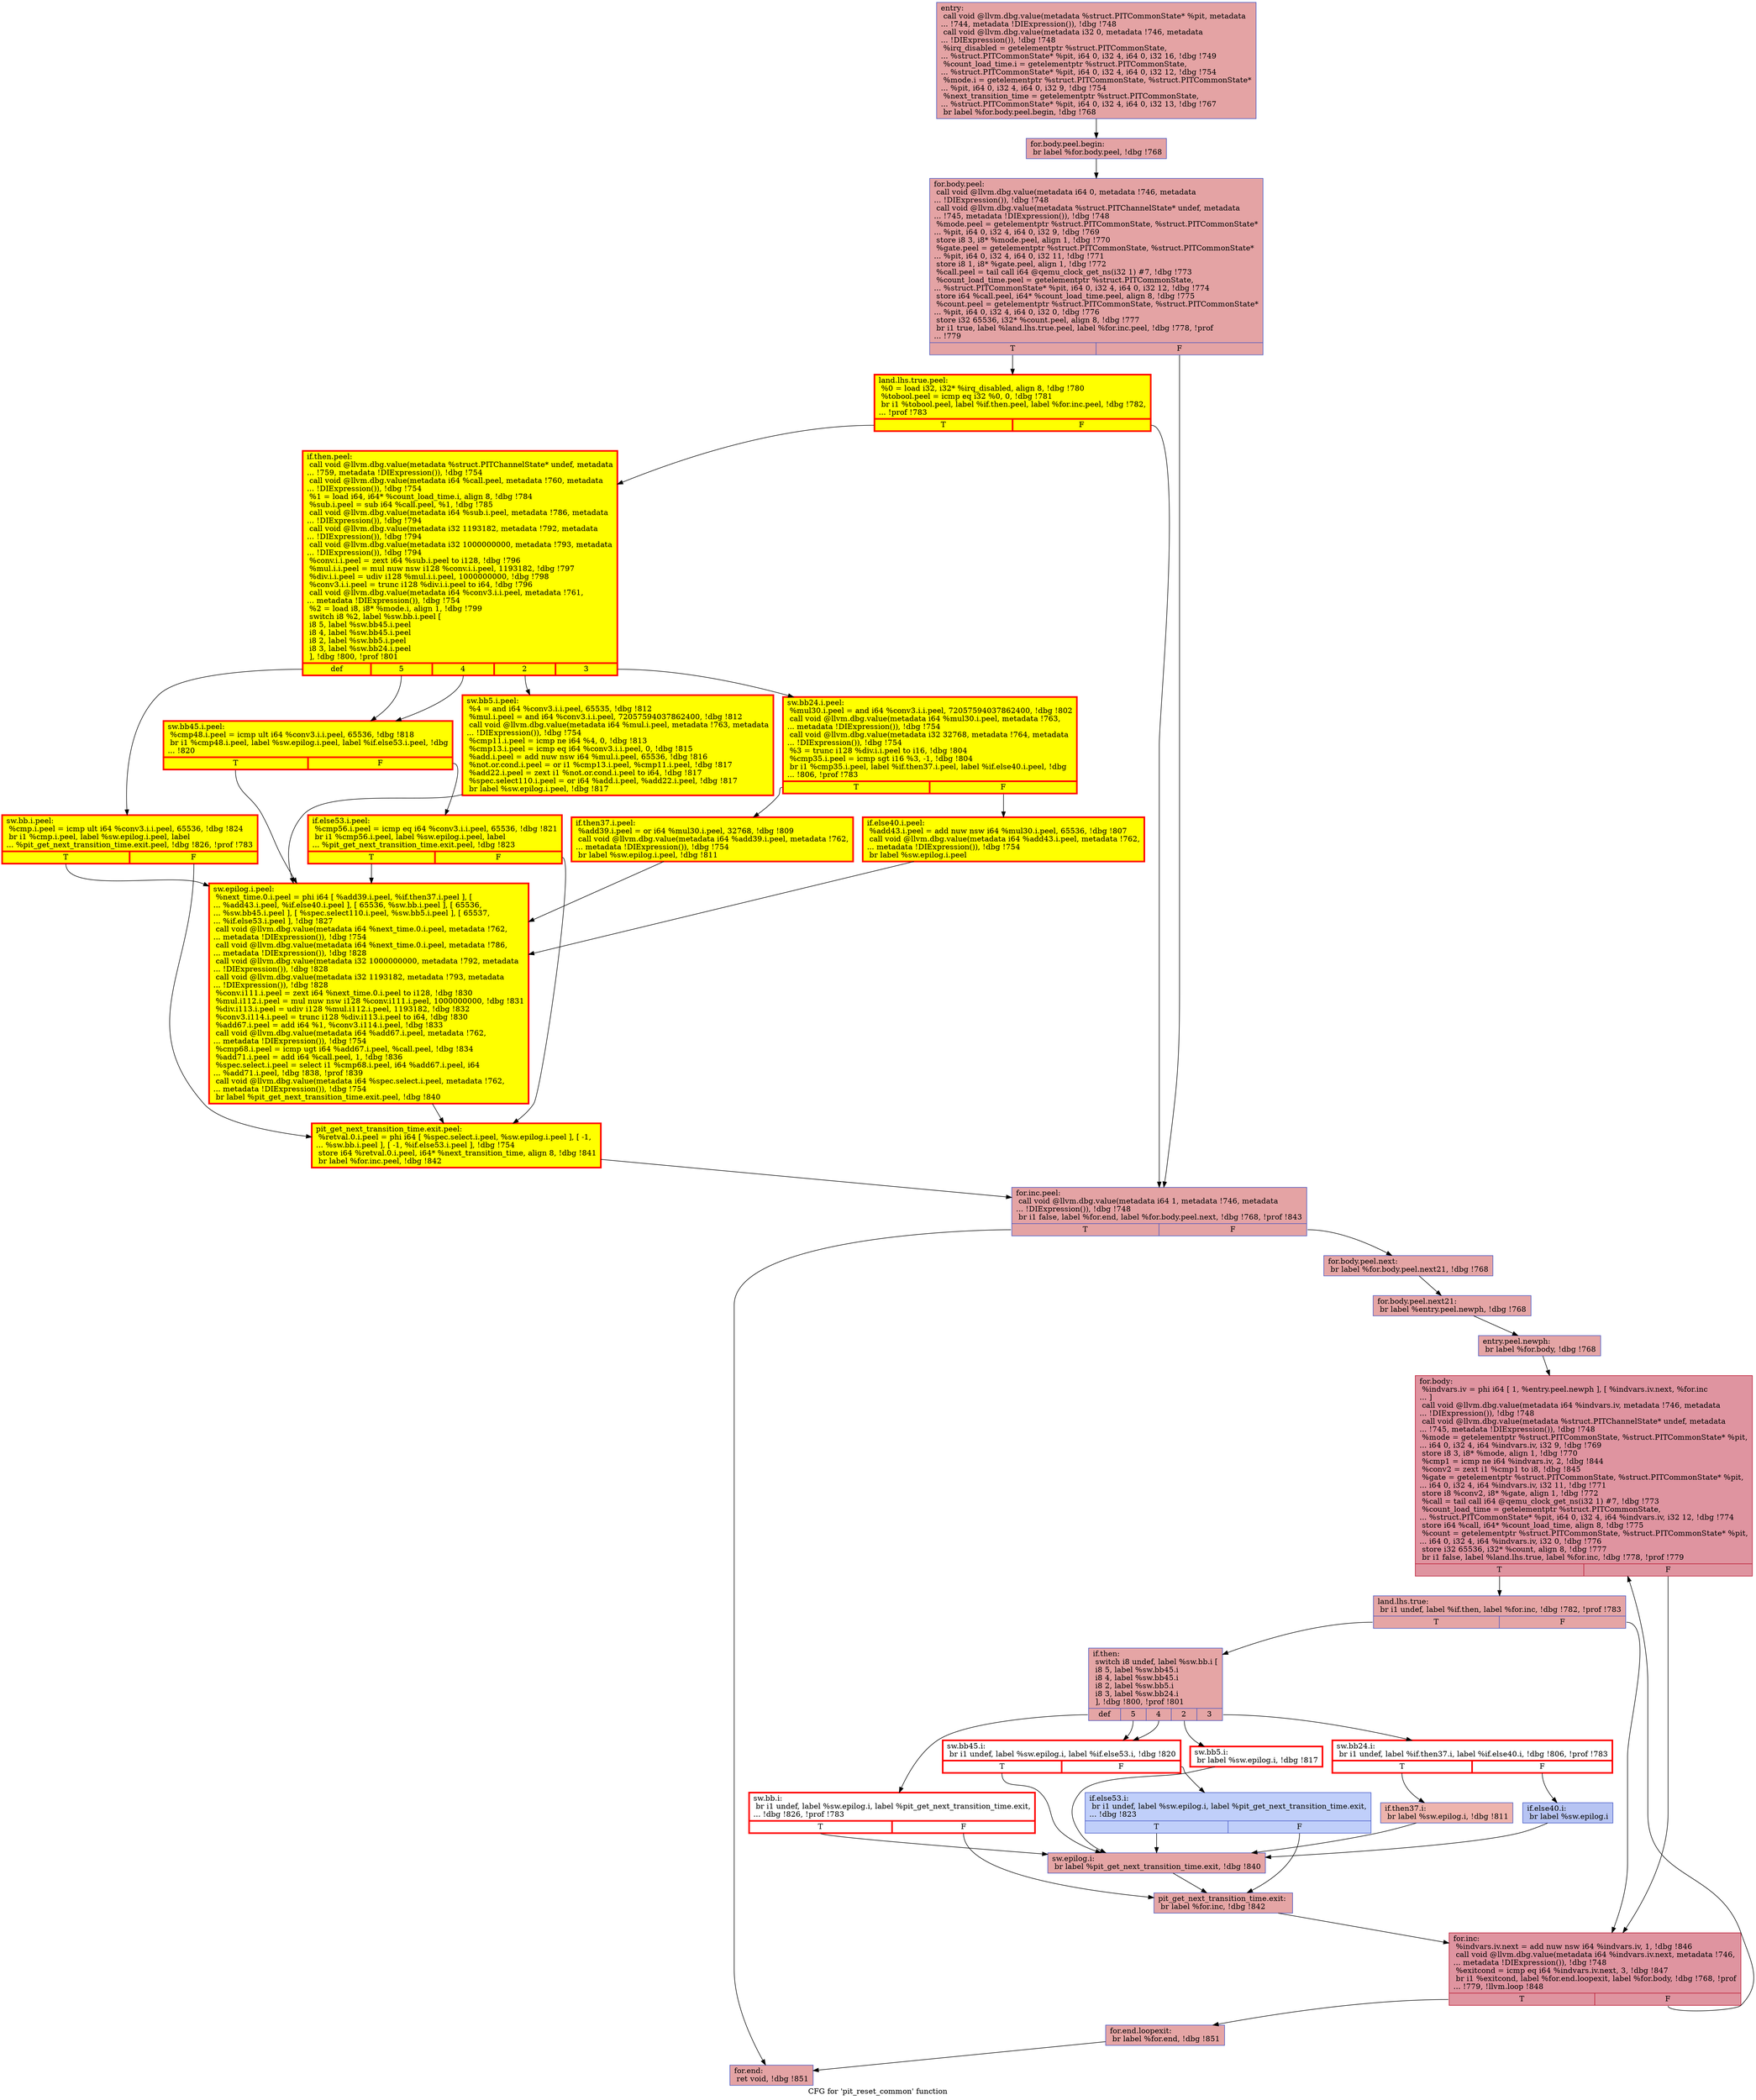 digraph "CFG for 'pit_reset_common' function" {
	label="CFG for 'pit_reset_common' function";

	Node0x558c3082c8d0 [shape=record,color="#3d50c3ff", style=filled, fillcolor="#c32e3170",label="{entry:\l  call void @llvm.dbg.value(metadata %struct.PITCommonState* %pit, metadata\l... !744, metadata !DIExpression()), !dbg !748\l  call void @llvm.dbg.value(metadata i32 0, metadata !746, metadata\l... !DIExpression()), !dbg !748\l  %irq_disabled = getelementptr %struct.PITCommonState,\l... %struct.PITCommonState* %pit, i64 0, i32 4, i64 0, i32 16, !dbg !749\l  %count_load_time.i = getelementptr %struct.PITCommonState,\l... %struct.PITCommonState* %pit, i64 0, i32 4, i64 0, i32 12, !dbg !754\l  %mode.i = getelementptr %struct.PITCommonState, %struct.PITCommonState*\l... %pit, i64 0, i32 4, i64 0, i32 9, !dbg !754\l  %next_transition_time = getelementptr %struct.PITCommonState,\l... %struct.PITCommonState* %pit, i64 0, i32 4, i64 0, i32 13, !dbg !767\l  br label %for.body.peel.begin, !dbg !768\l}"];
	Node0x558c3082c8d0 -> Node0x558c30992470;
	Node0x558c30992470 [shape=record,color="#3d50c3ff", style=filled, fillcolor="#c32e3170",label="{for.body.peel.begin:                              \l  br label %for.body.peel, !dbg !768\l}"];
	Node0x558c30992470 -> Node0x558c30994920;
	Node0x558c30994920 [shape=record,color="#3d50c3ff", style=filled, fillcolor="#c32e3170",label="{for.body.peel:                                    \l  call void @llvm.dbg.value(metadata i64 0, metadata !746, metadata\l... !DIExpression()), !dbg !748\l  call void @llvm.dbg.value(metadata %struct.PITChannelState* undef, metadata\l... !745, metadata !DIExpression()), !dbg !748\l  %mode.peel = getelementptr %struct.PITCommonState, %struct.PITCommonState*\l... %pit, i64 0, i32 4, i64 0, i32 9, !dbg !769\l  store i8 3, i8* %mode.peel, align 1, !dbg !770\l  %gate.peel = getelementptr %struct.PITCommonState, %struct.PITCommonState*\l... %pit, i64 0, i32 4, i64 0, i32 11, !dbg !771\l  store i8 1, i8* %gate.peel, align 1, !dbg !772\l  %call.peel = tail call i64 @qemu_clock_get_ns(i32 1) #7, !dbg !773\l  %count_load_time.peel = getelementptr %struct.PITCommonState,\l... %struct.PITCommonState* %pit, i64 0, i32 4, i64 0, i32 12, !dbg !774\l  store i64 %call.peel, i64* %count_load_time.peel, align 8, !dbg !775\l  %count.peel = getelementptr %struct.PITCommonState, %struct.PITCommonState*\l... %pit, i64 0, i32 4, i64 0, i32 0, !dbg !776\l  store i32 65536, i32* %count.peel, align 8, !dbg !777\l  br i1 true, label %land.lhs.true.peel, label %for.inc.peel, !dbg !778, !prof\l... !779\l|{<s0>T|<s1>F}}"];
	Node0x558c30994920:s0 -> Node0x558c30999f10;
	Node0x558c30994920:s1 -> Node0x558c309a61c0;
	Node0x558c30999f10 [shape=record,penwidth=3.0, style="filled", color="red", fillcolor="yellow",label="{land.lhs.true.peel:                               \l  %0 = load i32, i32* %irq_disabled, align 8, !dbg !780\l  %tobool.peel = icmp eq i32 %0, 0, !dbg !781\l  br i1 %tobool.peel, label %if.then.peel, label %for.inc.peel, !dbg !782,\l... !prof !783\l|{<s0>T|<s1>F}}"];
	Node0x558c30999f10:s0 -> Node0x558c3099a0c0;
	Node0x558c30999f10:s1 -> Node0x558c309a61c0;
	Node0x558c3099a0c0 [shape=record,penwidth=3.0, style="filled", color="red", fillcolor="yellow",label="{if.then.peel:                                     \l  call void @llvm.dbg.value(metadata %struct.PITChannelState* undef, metadata\l... !759, metadata !DIExpression()), !dbg !754\l  call void @llvm.dbg.value(metadata i64 %call.peel, metadata !760, metadata\l... !DIExpression()), !dbg !754\l  %1 = load i64, i64* %count_load_time.i, align 8, !dbg !784\l  %sub.i.peel = sub i64 %call.peel, %1, !dbg !785\l  call void @llvm.dbg.value(metadata i64 %sub.i.peel, metadata !786, metadata\l... !DIExpression()), !dbg !794\l  call void @llvm.dbg.value(metadata i32 1193182, metadata !792, metadata\l... !DIExpression()), !dbg !794\l  call void @llvm.dbg.value(metadata i32 1000000000, metadata !793, metadata\l... !DIExpression()), !dbg !794\l  %conv.i.i.peel = zext i64 %sub.i.peel to i128, !dbg !796\l  %mul.i.i.peel = mul nuw nsw i128 %conv.i.i.peel, 1193182, !dbg !797\l  %div.i.i.peel = udiv i128 %mul.i.i.peel, 1000000000, !dbg !798\l  %conv3.i.i.peel = trunc i128 %div.i.i.peel to i64, !dbg !796\l  call void @llvm.dbg.value(metadata i64 %conv3.i.i.peel, metadata !761,\l... metadata !DIExpression()), !dbg !754\l  %2 = load i8, i8* %mode.i, align 1, !dbg !799\l  switch i8 %2, label %sw.bb.i.peel [\l    i8 5, label %sw.bb45.i.peel\l    i8 4, label %sw.bb45.i.peel\l    i8 2, label %sw.bb5.i.peel\l    i8 3, label %sw.bb24.i.peel\l  ], !dbg !800, !prof !801\l|{<s0>def|<s1>5|<s2>4|<s3>2|<s4>3}}"];
	Node0x558c3099a0c0:s0 -> Node0x558c309733b0;
	Node0x558c3099a0c0:s1 -> Node0x558c30972ff0;
	Node0x558c3099a0c0:s2 -> Node0x558c30972ff0;
	Node0x558c3099a0c0:s3 -> Node0x558c309a3f30;
	Node0x558c3099a0c0:s4 -> Node0x558c309a3560;
	Node0x558c309a3560 [shape=record,penwidth=3.0, style="filled", color="red", fillcolor="yellow",label="{sw.bb24.i.peel:                                   \l  %mul30.i.peel = and i64 %conv3.i.i.peel, 72057594037862400, !dbg !802\l  call void @llvm.dbg.value(metadata i64 %mul30.i.peel, metadata !763,\l... metadata !DIExpression()), !dbg !754\l  call void @llvm.dbg.value(metadata i32 32768, metadata !764, metadata\l... !DIExpression()), !dbg !754\l  %3 = trunc i128 %div.i.i.peel to i16, !dbg !804\l  %cmp35.i.peel = icmp sgt i16 %3, -1, !dbg !804\l  br i1 %cmp35.i.peel, label %if.then37.i.peel, label %if.else40.i.peel, !dbg\l... !806, !prof !783\l|{<s0>T|<s1>F}}"];
	Node0x558c309a3560:s0 -> Node0x558c309a3c60;
	Node0x558c309a3560:s1 -> Node0x558c309a3990;
	Node0x558c309a3990 [shape=record,penwidth=3.0, style="filled", color="red", fillcolor="yellow",label="{if.else40.i.peel:                                 \l  %add43.i.peel = add nuw nsw i64 %mul30.i.peel, 65536, !dbg !807\l  call void @llvm.dbg.value(metadata i64 %add43.i.peel, metadata !762,\l... metadata !DIExpression()), !dbg !754\l  br label %sw.epilog.i.peel\l}"];
	Node0x558c309a3990 -> Node0x558c309a5260;
	Node0x558c309a3c60 [shape=record,penwidth=3.0, style="filled", color="red", fillcolor="yellow",label="{if.then37.i.peel:                                 \l  %add39.i.peel = or i64 %mul30.i.peel, 32768, !dbg !809\l  call void @llvm.dbg.value(metadata i64 %add39.i.peel, metadata !762,\l... metadata !DIExpression()), !dbg !754\l  br label %sw.epilog.i.peel, !dbg !811\l}"];
	Node0x558c309a3c60 -> Node0x558c309a5260;
	Node0x558c309a3f30 [shape=record,penwidth=3.0, style="filled", color="red", fillcolor="yellow",label="{sw.bb5.i.peel:                                    \l  %4 = and i64 %conv3.i.i.peel, 65535, !dbg !812\l  %mul.i.peel = and i64 %conv3.i.i.peel, 72057594037862400, !dbg !812\l  call void @llvm.dbg.value(metadata i64 %mul.i.peel, metadata !763, metadata\l... !DIExpression()), !dbg !754\l  %cmp11.i.peel = icmp ne i64 %4, 0, !dbg !813\l  %cmp13.i.peel = icmp eq i64 %conv3.i.i.peel, 0, !dbg !815\l  %add.i.peel = add nuw nsw i64 %mul.i.peel, 65536, !dbg !816\l  %not.or.cond.i.peel = or i1 %cmp13.i.peel, %cmp11.i.peel, !dbg !817\l  %add22.i.peel = zext i1 %not.or.cond.i.peel to i64, !dbg !817\l  %spec.select110.i.peel = or i64 %add.i.peel, %add22.i.peel, !dbg !817\l  br label %sw.epilog.i.peel, !dbg !817\l}"];
	Node0x558c309a3f30 -> Node0x558c309a5260;
	Node0x558c30972ff0 [shape=record,penwidth=3.0, style="filled", color="red", fillcolor="yellow",label="{sw.bb45.i.peel:                                   \l  %cmp48.i.peel = icmp ult i64 %conv3.i.i.peel, 65536, !dbg !818\l  br i1 %cmp48.i.peel, label %sw.epilog.i.peel, label %if.else53.i.peel, !dbg\l... !820\l|{<s0>T|<s1>F}}"];
	Node0x558c30972ff0:s0 -> Node0x558c309a5260;
	Node0x558c30972ff0:s1 -> Node0x558c309731a0;
	Node0x558c309731a0 [shape=record,penwidth=3.0, style="filled", color="red", fillcolor="yellow",label="{if.else53.i.peel:                                 \l  %cmp56.i.peel = icmp eq i64 %conv3.i.i.peel, 65536, !dbg !821\l  br i1 %cmp56.i.peel, label %sw.epilog.i.peel, label\l... %pit_get_next_transition_time.exit.peel, !dbg !823\l|{<s0>T|<s1>F}}"];
	Node0x558c309731a0:s0 -> Node0x558c309a5260;
	Node0x558c309731a0:s1 -> Node0x558c309a5fa0;
	Node0x558c309733b0 [shape=record,penwidth=3.0, style="filled", color="red", fillcolor="yellow",label="{sw.bb.i.peel:                                     \l  %cmp.i.peel = icmp ult i64 %conv3.i.i.peel, 65536, !dbg !824\l  br i1 %cmp.i.peel, label %sw.epilog.i.peel, label\l... %pit_get_next_transition_time.exit.peel, !dbg !826, !prof !783\l|{<s0>T|<s1>F}}"];
	Node0x558c309733b0:s0 -> Node0x558c309a5260;
	Node0x558c309733b0:s1 -> Node0x558c309a5fa0;
	Node0x558c309a5260 [shape=record,penwidth=3.0, style="filled", color="red", fillcolor="yellow",label="{sw.epilog.i.peel:                                 \l  %next_time.0.i.peel = phi i64 [ %add39.i.peel, %if.then37.i.peel ], [\l... %add43.i.peel, %if.else40.i.peel ], [ 65536, %sw.bb.i.peel ], [ 65536,\l... %sw.bb45.i.peel ], [ %spec.select110.i.peel, %sw.bb5.i.peel ], [ 65537,\l... %if.else53.i.peel ], !dbg !827\l  call void @llvm.dbg.value(metadata i64 %next_time.0.i.peel, metadata !762,\l... metadata !DIExpression()), !dbg !754\l  call void @llvm.dbg.value(metadata i64 %next_time.0.i.peel, metadata !786,\l... metadata !DIExpression()), !dbg !828\l  call void @llvm.dbg.value(metadata i32 1000000000, metadata !792, metadata\l... !DIExpression()), !dbg !828\l  call void @llvm.dbg.value(metadata i32 1193182, metadata !793, metadata\l... !DIExpression()), !dbg !828\l  %conv.i111.i.peel = zext i64 %next_time.0.i.peel to i128, !dbg !830\l  %mul.i112.i.peel = mul nuw nsw i128 %conv.i111.i.peel, 1000000000, !dbg !831\l  %div.i113.i.peel = udiv i128 %mul.i112.i.peel, 1193182, !dbg !832\l  %conv3.i114.i.peel = trunc i128 %div.i113.i.peel to i64, !dbg !830\l  %add67.i.peel = add i64 %1, %conv3.i114.i.peel, !dbg !833\l  call void @llvm.dbg.value(metadata i64 %add67.i.peel, metadata !762,\l... metadata !DIExpression()), !dbg !754\l  %cmp68.i.peel = icmp ugt i64 %add67.i.peel, %call.peel, !dbg !834\l  %add71.i.peel = add i64 %call.peel, 1, !dbg !836\l  %spec.select.i.peel = select i1 %cmp68.i.peel, i64 %add67.i.peel, i64\l... %add71.i.peel, !dbg !838, !prof !839\l  call void @llvm.dbg.value(metadata i64 %spec.select.i.peel, metadata !762,\l... metadata !DIExpression()), !dbg !754\l  br label %pit_get_next_transition_time.exit.peel, !dbg !840\l}"];
	Node0x558c309a5260 -> Node0x558c309a5fa0;
	Node0x558c309a5fa0 [shape=record,penwidth=3.0, style="filled", color="red", fillcolor="yellow",label="{pit_get_next_transition_time.exit.peel:           \l  %retval.0.i.peel = phi i64 [ %spec.select.i.peel, %sw.epilog.i.peel ], [ -1,\l... %sw.bb.i.peel ], [ -1, %if.else53.i.peel ], !dbg !754\l  store i64 %retval.0.i.peel, i64* %next_transition_time, align 8, !dbg !841\l  br label %for.inc.peel, !dbg !842\l}"];
	Node0x558c309a5fa0 -> Node0x558c309a61c0;
	Node0x558c309a61c0 [shape=record,color="#3d50c3ff", style=filled, fillcolor="#c32e3170",label="{for.inc.peel:                                     \l  call void @llvm.dbg.value(metadata i64 1, metadata !746, metadata\l... !DIExpression()), !dbg !748\l  br i1 false, label %for.end, label %for.body.peel.next, !dbg !768, !prof !843\l|{<s0>T|<s1>F}}"];
	Node0x558c309a61c0:s0 -> Node0x558c30831790;
	Node0x558c309a61c0:s1 -> Node0x558c30813a70;
	Node0x558c30813a70 [shape=record,color="#3d50c3ff", style=filled, fillcolor="#c5333470",label="{for.body.peel.next:                               \l  br label %for.body.peel.next21, !dbg !768\l}"];
	Node0x558c30813a70 -> Node0x558c30994970;
	Node0x558c30994970 [shape=record,color="#3d50c3ff", style=filled, fillcolor="#c5333470",label="{for.body.peel.next21:                             \l  br label %entry.peel.newph, !dbg !768\l}"];
	Node0x558c30994970 -> Node0x558c3098b640;
	Node0x558c3098b640 [shape=record,color="#3d50c3ff", style=filled, fillcolor="#c5333470",label="{entry.peel.newph:                                 \l  br label %for.body, !dbg !768\l}"];
	Node0x558c3098b640 -> Node0x558c30831ae0;
	Node0x558c30831ae0 [shape=record,color="#b70d28ff", style=filled, fillcolor="#b70d2870",label="{for.body:                                         \l  %indvars.iv = phi i64 [ 1, %entry.peel.newph ], [ %indvars.iv.next, %for.inc\l... ]\l  call void @llvm.dbg.value(metadata i64 %indvars.iv, metadata !746, metadata\l... !DIExpression()), !dbg !748\l  call void @llvm.dbg.value(metadata %struct.PITChannelState* undef, metadata\l... !745, metadata !DIExpression()), !dbg !748\l  %mode = getelementptr %struct.PITCommonState, %struct.PITCommonState* %pit,\l... i64 0, i32 4, i64 %indvars.iv, i32 9, !dbg !769\l  store i8 3, i8* %mode, align 1, !dbg !770\l  %cmp1 = icmp ne i64 %indvars.iv, 2, !dbg !844\l  %conv2 = zext i1 %cmp1 to i8, !dbg !845\l  %gate = getelementptr %struct.PITCommonState, %struct.PITCommonState* %pit,\l... i64 0, i32 4, i64 %indvars.iv, i32 11, !dbg !771\l  store i8 %conv2, i8* %gate, align 1, !dbg !772\l  %call = tail call i64 @qemu_clock_get_ns(i32 1) #7, !dbg !773\l  %count_load_time = getelementptr %struct.PITCommonState,\l... %struct.PITCommonState* %pit, i64 0, i32 4, i64 %indvars.iv, i32 12, !dbg !774\l  store i64 %call, i64* %count_load_time, align 8, !dbg !775\l  %count = getelementptr %struct.PITCommonState, %struct.PITCommonState* %pit,\l... i64 0, i32 4, i64 %indvars.iv, i32 0, !dbg !776\l  store i32 65536, i32* %count, align 8, !dbg !777\l  br i1 false, label %land.lhs.true, label %for.inc, !dbg !778, !prof !779\l|{<s0>T|<s1>F}}"];
	Node0x558c30831ae0:s0 -> Node0x558c308220b0;
	Node0x558c30831ae0:s1 -> Node0x558c30831a50;
	Node0x558c308220b0 [shape=record,color="#3d50c3ff", style=filled, fillcolor="#c5333470",label="{land.lhs.true:                                    \l  br i1 undef, label %if.then, label %for.inc, !dbg !782, !prof !783\l|{<s0>T|<s1>F}}"];
	Node0x558c308220b0:s0 -> Node0x558c30821fd0;
	Node0x558c308220b0:s1 -> Node0x558c30831a50;
	Node0x558c30821fd0 [shape=record,color="#3d50c3ff", style=filled, fillcolor="#c5333470",label="{if.then:                                          \l  switch i8 undef, label %sw.bb.i [\l    i8 5, label %sw.bb45.i\l    i8 4, label %sw.bb45.i\l    i8 2, label %sw.bb5.i\l    i8 3, label %sw.bb24.i\l  ], !dbg !800, !prof !801\l|{<s0>def|<s1>5|<s2>4|<s3>2|<s4>3}}"];
	Node0x558c30821fd0:s0 -> Node0x558c3096dca0;
	Node0x558c30821fd0:s1 -> Node0x558c30812650;
	Node0x558c30821fd0:s2 -> Node0x558c30812650;
	Node0x558c30821fd0:s3 -> Node0x558c30961eb0;
	Node0x558c30821fd0:s4 -> Node0x558c3082dc70;
	Node0x558c3096dca0 [shape=record,penwidth=3.0, color="red",label="{sw.bb.i:                                          \l  br i1 undef, label %sw.epilog.i, label %pit_get_next_transition_time.exit,\l... !dbg !826, !prof !783\l|{<s0>T|<s1>F}}"];
	Node0x558c3096dca0:s0 -> Node0x558c308217b0;
	Node0x558c3096dca0:s1 -> Node0x558c303af830;
	Node0x558c30961eb0 [shape=record,penwidth=3.0, color="red",label="{sw.bb5.i:                                         \l  br label %sw.epilog.i, !dbg !817\l}"];
	Node0x558c30961eb0 -> Node0x558c308217b0;
	Node0x558c3082dc70 [shape=record,penwidth=3.0, color="red",label="{sw.bb24.i:                                        \l  br i1 undef, label %if.then37.i, label %if.else40.i, !dbg !806, !prof !783\l|{<s0>T|<s1>F}}"];
	Node0x558c3082dc70:s0 -> Node0x558c30961bf0;
	Node0x558c3082dc70:s1 -> Node0x558c30877de0;
	Node0x558c30961bf0 [shape=record,color="#3d50c3ff", style=filled, fillcolor="#d8564670",label="{if.then37.i:                                      \l  br label %sw.epilog.i, !dbg !811\l}"];
	Node0x558c30961bf0 -> Node0x558c308217b0;
	Node0x558c30877de0 [shape=record,color="#3d50c3ff", style=filled, fillcolor="#5b7ae570",label="{if.else40.i:                                      \l  br label %sw.epilog.i\l}"];
	Node0x558c30877de0 -> Node0x558c308217b0;
	Node0x558c30812650 [shape=record,penwidth=3.0, color="red",label="{sw.bb45.i:                                        \l  br i1 undef, label %sw.epilog.i, label %if.else53.i, !dbg !820\l|{<s0>T|<s1>F}}"];
	Node0x558c30812650:s0 -> Node0x558c308217b0;
	Node0x558c30812650:s1 -> Node0x558c3096d780;
	Node0x558c3096d780 [shape=record,color="#3d50c3ff", style=filled, fillcolor="#7093f370",label="{if.else53.i:                                      \l  br i1 undef, label %sw.epilog.i, label %pit_get_next_transition_time.exit,\l... !dbg !823\l|{<s0>T|<s1>F}}"];
	Node0x558c3096d780:s0 -> Node0x558c308217b0;
	Node0x558c3096d780:s1 -> Node0x558c303af830;
	Node0x558c308217b0 [shape=record,color="#3d50c3ff", style=filled, fillcolor="#c5333470",label="{sw.epilog.i:                                      \l  br label %pit_get_next_transition_time.exit, !dbg !840\l}"];
	Node0x558c308217b0 -> Node0x558c303af830;
	Node0x558c303af830 [shape=record,color="#3d50c3ff", style=filled, fillcolor="#c5333470",label="{pit_get_next_transition_time.exit:                \l  br label %for.inc, !dbg !842\l}"];
	Node0x558c303af830 -> Node0x558c30831a50;
	Node0x558c30831a50 [shape=record,color="#b70d28ff", style=filled, fillcolor="#b70d2870",label="{for.inc:                                          \l  %indvars.iv.next = add nuw nsw i64 %indvars.iv, 1, !dbg !846\l  call void @llvm.dbg.value(metadata i64 %indvars.iv.next, metadata !746,\l... metadata !DIExpression()), !dbg !748\l  %exitcond = icmp eq i64 %indvars.iv.next, 3, !dbg !847\l  br i1 %exitcond, label %for.end.loopexit, label %for.body, !dbg !768, !prof\l... !779, !llvm.loop !848\l|{<s0>T|<s1>F}}"];
	Node0x558c30831a50:s0 -> Node0x558c30973be0;
	Node0x558c30831a50:s1 -> Node0x558c30831ae0;
	Node0x558c30973be0 [shape=record,color="#3d50c3ff", style=filled, fillcolor="#c5333470",label="{for.end.loopexit:                                 \l  br label %for.end, !dbg !851\l}"];
	Node0x558c30973be0 -> Node0x558c30831790;
	Node0x558c30831790 [shape=record,color="#3d50c3ff", style=filled, fillcolor="#c32e3170",label="{for.end:                                          \l  ret void, !dbg !851\l}"];
}
